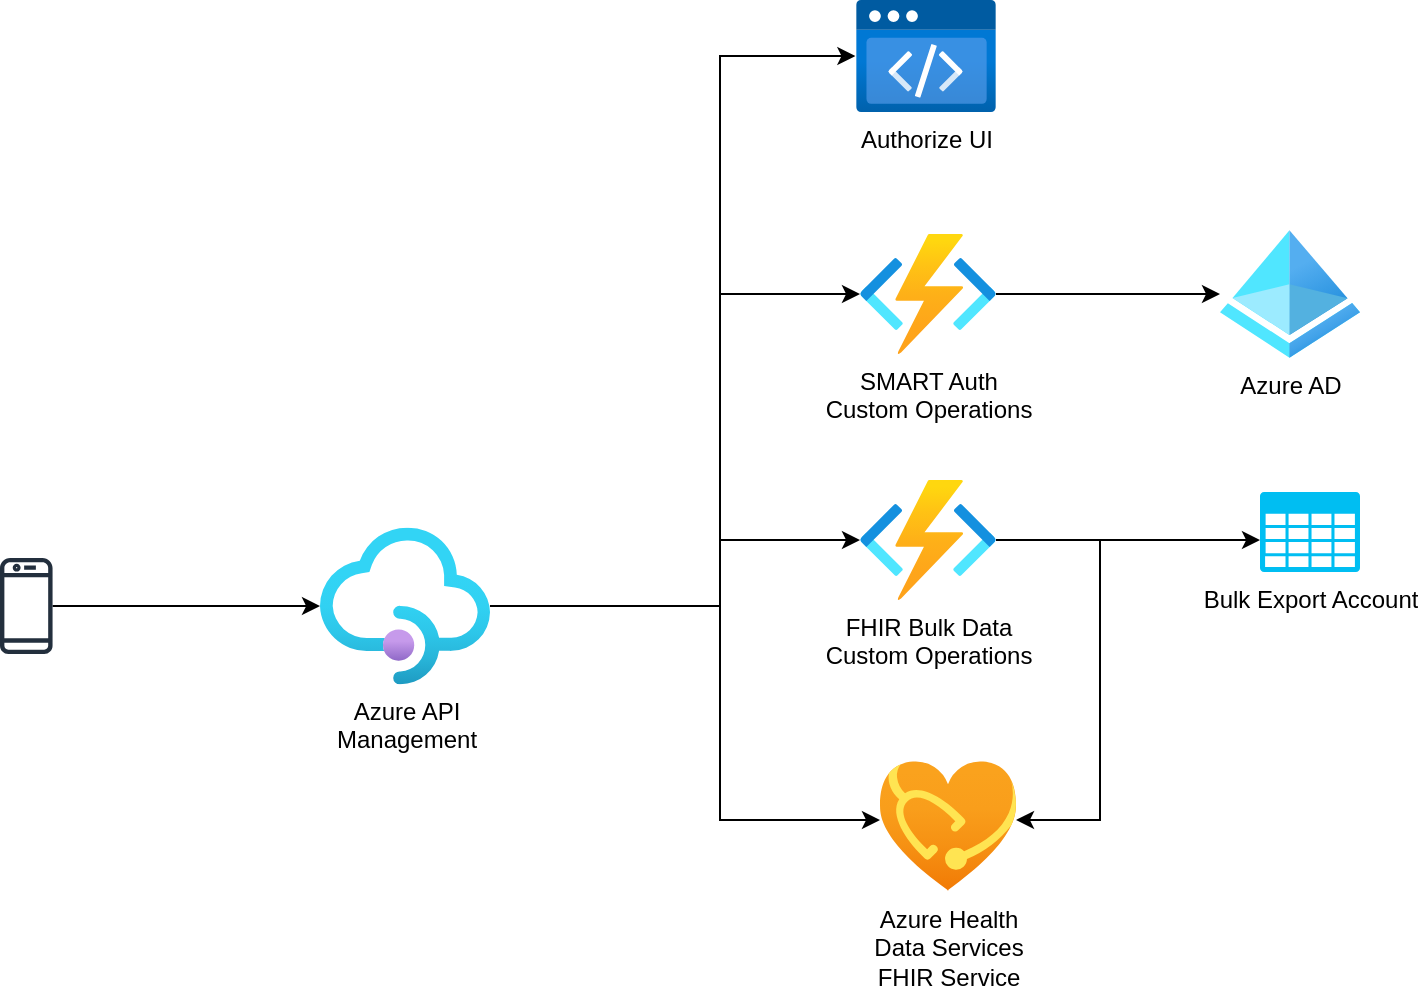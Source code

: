 <mxfile version="18.0.4" type="device"><diagram id="lz0S3DssIBxLUccR_W-F" name="Overview Architecture"><mxGraphModel dx="1764" dy="1311" grid="1" gridSize="10" guides="1" tooltips="1" connect="1" arrows="1" fold="1" page="1" pageScale="1" pageWidth="850" pageHeight="1100" math="0" shadow="0"><root><mxCell id="0"/><mxCell id="1" parent="0"/><mxCell id="H9aBMDdGRjgSBEVVRe---1" value="Azure Health&lt;br&gt;Data Services&lt;br&gt;FHIR Service" style="aspect=fixed;html=1;points=[];align=center;image;fontSize=12;image=img/lib/azure2/integration/Azure_API_for_FHIR.svg;" vertex="1" parent="1"><mxGeometry x="500" y="470" width="68" height="66" as="geometry"/></mxCell><mxCell id="H9aBMDdGRjgSBEVVRe---2" style="edgeStyle=orthogonalEdgeStyle;rounded=0;orthogonalLoop=1;jettySize=auto;html=1;" edge="1" parent="1" source="H9aBMDdGRjgSBEVVRe---6" target="H9aBMDdGRjgSBEVVRe---1"><mxGeometry relative="1" as="geometry"><Array as="points"><mxPoint x="420" y="393"/><mxPoint x="420" y="500"/></Array></mxGeometry></mxCell><mxCell id="H9aBMDdGRjgSBEVVRe---3" style="edgeStyle=orthogonalEdgeStyle;rounded=0;orthogonalLoop=1;jettySize=auto;html=1;" edge="1" parent="1" source="H9aBMDdGRjgSBEVVRe---6" target="H9aBMDdGRjgSBEVVRe---8"><mxGeometry relative="1" as="geometry"><Array as="points"><mxPoint x="420" y="393"/><mxPoint x="420" y="237"/></Array></mxGeometry></mxCell><mxCell id="H9aBMDdGRjgSBEVVRe---4" style="edgeStyle=orthogonalEdgeStyle;rounded=0;orthogonalLoop=1;jettySize=auto;html=1;" edge="1" parent="1" source="H9aBMDdGRjgSBEVVRe---6" target="H9aBMDdGRjgSBEVVRe---13"><mxGeometry relative="1" as="geometry"><Array as="points"><mxPoint x="420" y="393"/><mxPoint x="420" y="360"/></Array></mxGeometry></mxCell><mxCell id="H9aBMDdGRjgSBEVVRe---5" style="edgeStyle=orthogonalEdgeStyle;rounded=0;orthogonalLoop=1;jettySize=auto;html=1;entryX=-0.005;entryY=0.507;entryDx=0;entryDy=0;entryPerimeter=0;" edge="1" parent="1" source="H9aBMDdGRjgSBEVVRe---6" target="H9aBMDdGRjgSBEVVRe---16"><mxGeometry relative="1" as="geometry"><Array as="points"><mxPoint x="420" y="393"/><mxPoint x="420" y="118"/><mxPoint x="488" y="118"/></Array></mxGeometry></mxCell><mxCell id="H9aBMDdGRjgSBEVVRe---6" value="Azure API&lt;br&gt;Management" style="aspect=fixed;html=1;points=[];align=center;image;fontSize=12;image=img/lib/azure2/app_services/API_Management_Services.svg;" vertex="1" parent="1"><mxGeometry x="220" y="353.77" width="85" height="78.46" as="geometry"/></mxCell><mxCell id="H9aBMDdGRjgSBEVVRe---7" style="edgeStyle=orthogonalEdgeStyle;rounded=0;orthogonalLoop=1;jettySize=auto;html=1;" edge="1" parent="1" source="H9aBMDdGRjgSBEVVRe---8" target="H9aBMDdGRjgSBEVVRe---15"><mxGeometry relative="1" as="geometry"/></mxCell><mxCell id="H9aBMDdGRjgSBEVVRe---8" value="SMART Auth &lt;br&gt;Custom Operations" style="aspect=fixed;html=1;points=[];align=center;image;fontSize=12;image=img/lib/azure2/compute/Function_Apps.svg;" vertex="1" parent="1"><mxGeometry x="490" y="207" width="68" height="60" as="geometry"/></mxCell><mxCell id="H9aBMDdGRjgSBEVVRe---9" style="edgeStyle=orthogonalEdgeStyle;rounded=0;orthogonalLoop=1;jettySize=auto;html=1;" edge="1" parent="1" source="H9aBMDdGRjgSBEVVRe---10" target="H9aBMDdGRjgSBEVVRe---6"><mxGeometry relative="1" as="geometry"/></mxCell><mxCell id="H9aBMDdGRjgSBEVVRe---10" value="" style="sketch=0;outlineConnect=0;fontColor=#232F3E;gradientColor=none;fillColor=#232F3D;strokeColor=none;dashed=0;verticalLabelPosition=bottom;verticalAlign=top;align=center;html=1;fontSize=12;fontStyle=0;aspect=fixed;pointerEvents=1;shape=mxgraph.aws4.mobile_client;" vertex="1" parent="1"><mxGeometry x="60" y="368" width="26.28" height="50" as="geometry"/></mxCell><mxCell id="H9aBMDdGRjgSBEVVRe---11" style="edgeStyle=orthogonalEdgeStyle;rounded=0;orthogonalLoop=1;jettySize=auto;html=1;entryX=0;entryY=0.601;entryDx=0;entryDy=0;entryPerimeter=0;" edge="1" parent="1" source="H9aBMDdGRjgSBEVVRe---13" target="H9aBMDdGRjgSBEVVRe---14"><mxGeometry relative="1" as="geometry"/></mxCell><mxCell id="H9aBMDdGRjgSBEVVRe---12" style="edgeStyle=orthogonalEdgeStyle;rounded=0;orthogonalLoop=1;jettySize=auto;html=1;" edge="1" parent="1" source="H9aBMDdGRjgSBEVVRe---13" target="H9aBMDdGRjgSBEVVRe---1"><mxGeometry relative="1" as="geometry"><Array as="points"><mxPoint x="610" y="360"/><mxPoint x="610" y="500"/></Array></mxGeometry></mxCell><mxCell id="H9aBMDdGRjgSBEVVRe---13" value="FHIR Bulk Data&lt;br&gt;Custom Operations&lt;br&gt;" style="aspect=fixed;html=1;points=[];align=center;image;fontSize=12;image=img/lib/azure2/compute/Function_Apps.svg;" vertex="1" parent="1"><mxGeometry x="490" y="330" width="68" height="60" as="geometry"/></mxCell><mxCell id="H9aBMDdGRjgSBEVVRe---14" value="Bulk Export Account" style="verticalLabelPosition=bottom;html=1;verticalAlign=top;align=center;strokeColor=none;fillColor=#00BEF2;shape=mxgraph.azure.storage;pointerEvents=1;" vertex="1" parent="1"><mxGeometry x="690" y="336" width="50" height="40" as="geometry"/></mxCell><mxCell id="H9aBMDdGRjgSBEVVRe---15" value="Azure AD" style="aspect=fixed;html=1;points=[];align=center;image;fontSize=12;image=img/lib/azure2/identity/Azure_Active_Directory.svg;" vertex="1" parent="1"><mxGeometry x="670" y="205" width="70" height="64" as="geometry"/></mxCell><mxCell id="H9aBMDdGRjgSBEVVRe---16" value="Authorize UI" style="aspect=fixed;html=1;points=[];align=center;image;fontSize=12;image=img/lib/azure2/preview/Static_Apps.svg;" vertex="1" parent="1"><mxGeometry x="488" y="90" width="70" height="56.0" as="geometry"/></mxCell></root></mxGraphModel></diagram></mxfile>